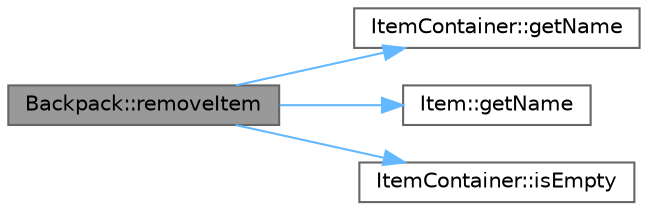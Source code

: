 digraph "Backpack::removeItem"
{
 // LATEX_PDF_SIZE
  bgcolor="transparent";
  edge [fontname=Helvetica,fontsize=10,labelfontname=Helvetica,labelfontsize=10];
  node [fontname=Helvetica,fontsize=10,shape=box,height=0.2,width=0.4];
  rankdir="LR";
  Node1 [id="Node000001",label="Backpack::removeItem",height=0.2,width=0.4,color="gray40", fillcolor="grey60", style="filled", fontcolor="black",tooltip="Method to remove an Item object from the current Backpack object."];
  Node1 -> Node2 [id="edge4_Node000001_Node000002",color="steelblue1",style="solid",tooltip=" "];
  Node2 [id="Node000002",label="ItemContainer::getName",height=0.2,width=0.4,color="grey40", fillcolor="white", style="filled",URL="$class_item_container.html#ae799330f7e9a4608d928e0f0d221d126",tooltip="Get the Name attribute of the object."];
  Node1 -> Node3 [id="edge5_Node000001_Node000003",color="steelblue1",style="solid",tooltip=" "];
  Node3 [id="Node000003",label="Item::getName",height=0.2,width=0.4,color="grey40", fillcolor="white", style="filled",URL="$class_item.html#a8d2b9d404f8e692f456af88a1eb1ce44",tooltip="Get the Name atrribute of the Item object."];
  Node1 -> Node4 [id="edge6_Node000001_Node000004",color="steelblue1",style="solid",tooltip=" "];
  Node4 [id="Node000004",label="ItemContainer::isEmpty",height=0.2,width=0.4,color="grey40", fillcolor="white", style="filled",URL="$class_item_container.html#a6678de7feebddb9fa02b4b4e1d314832",tooltip="Method to check if the current ItemContainer object is empty."];
}
